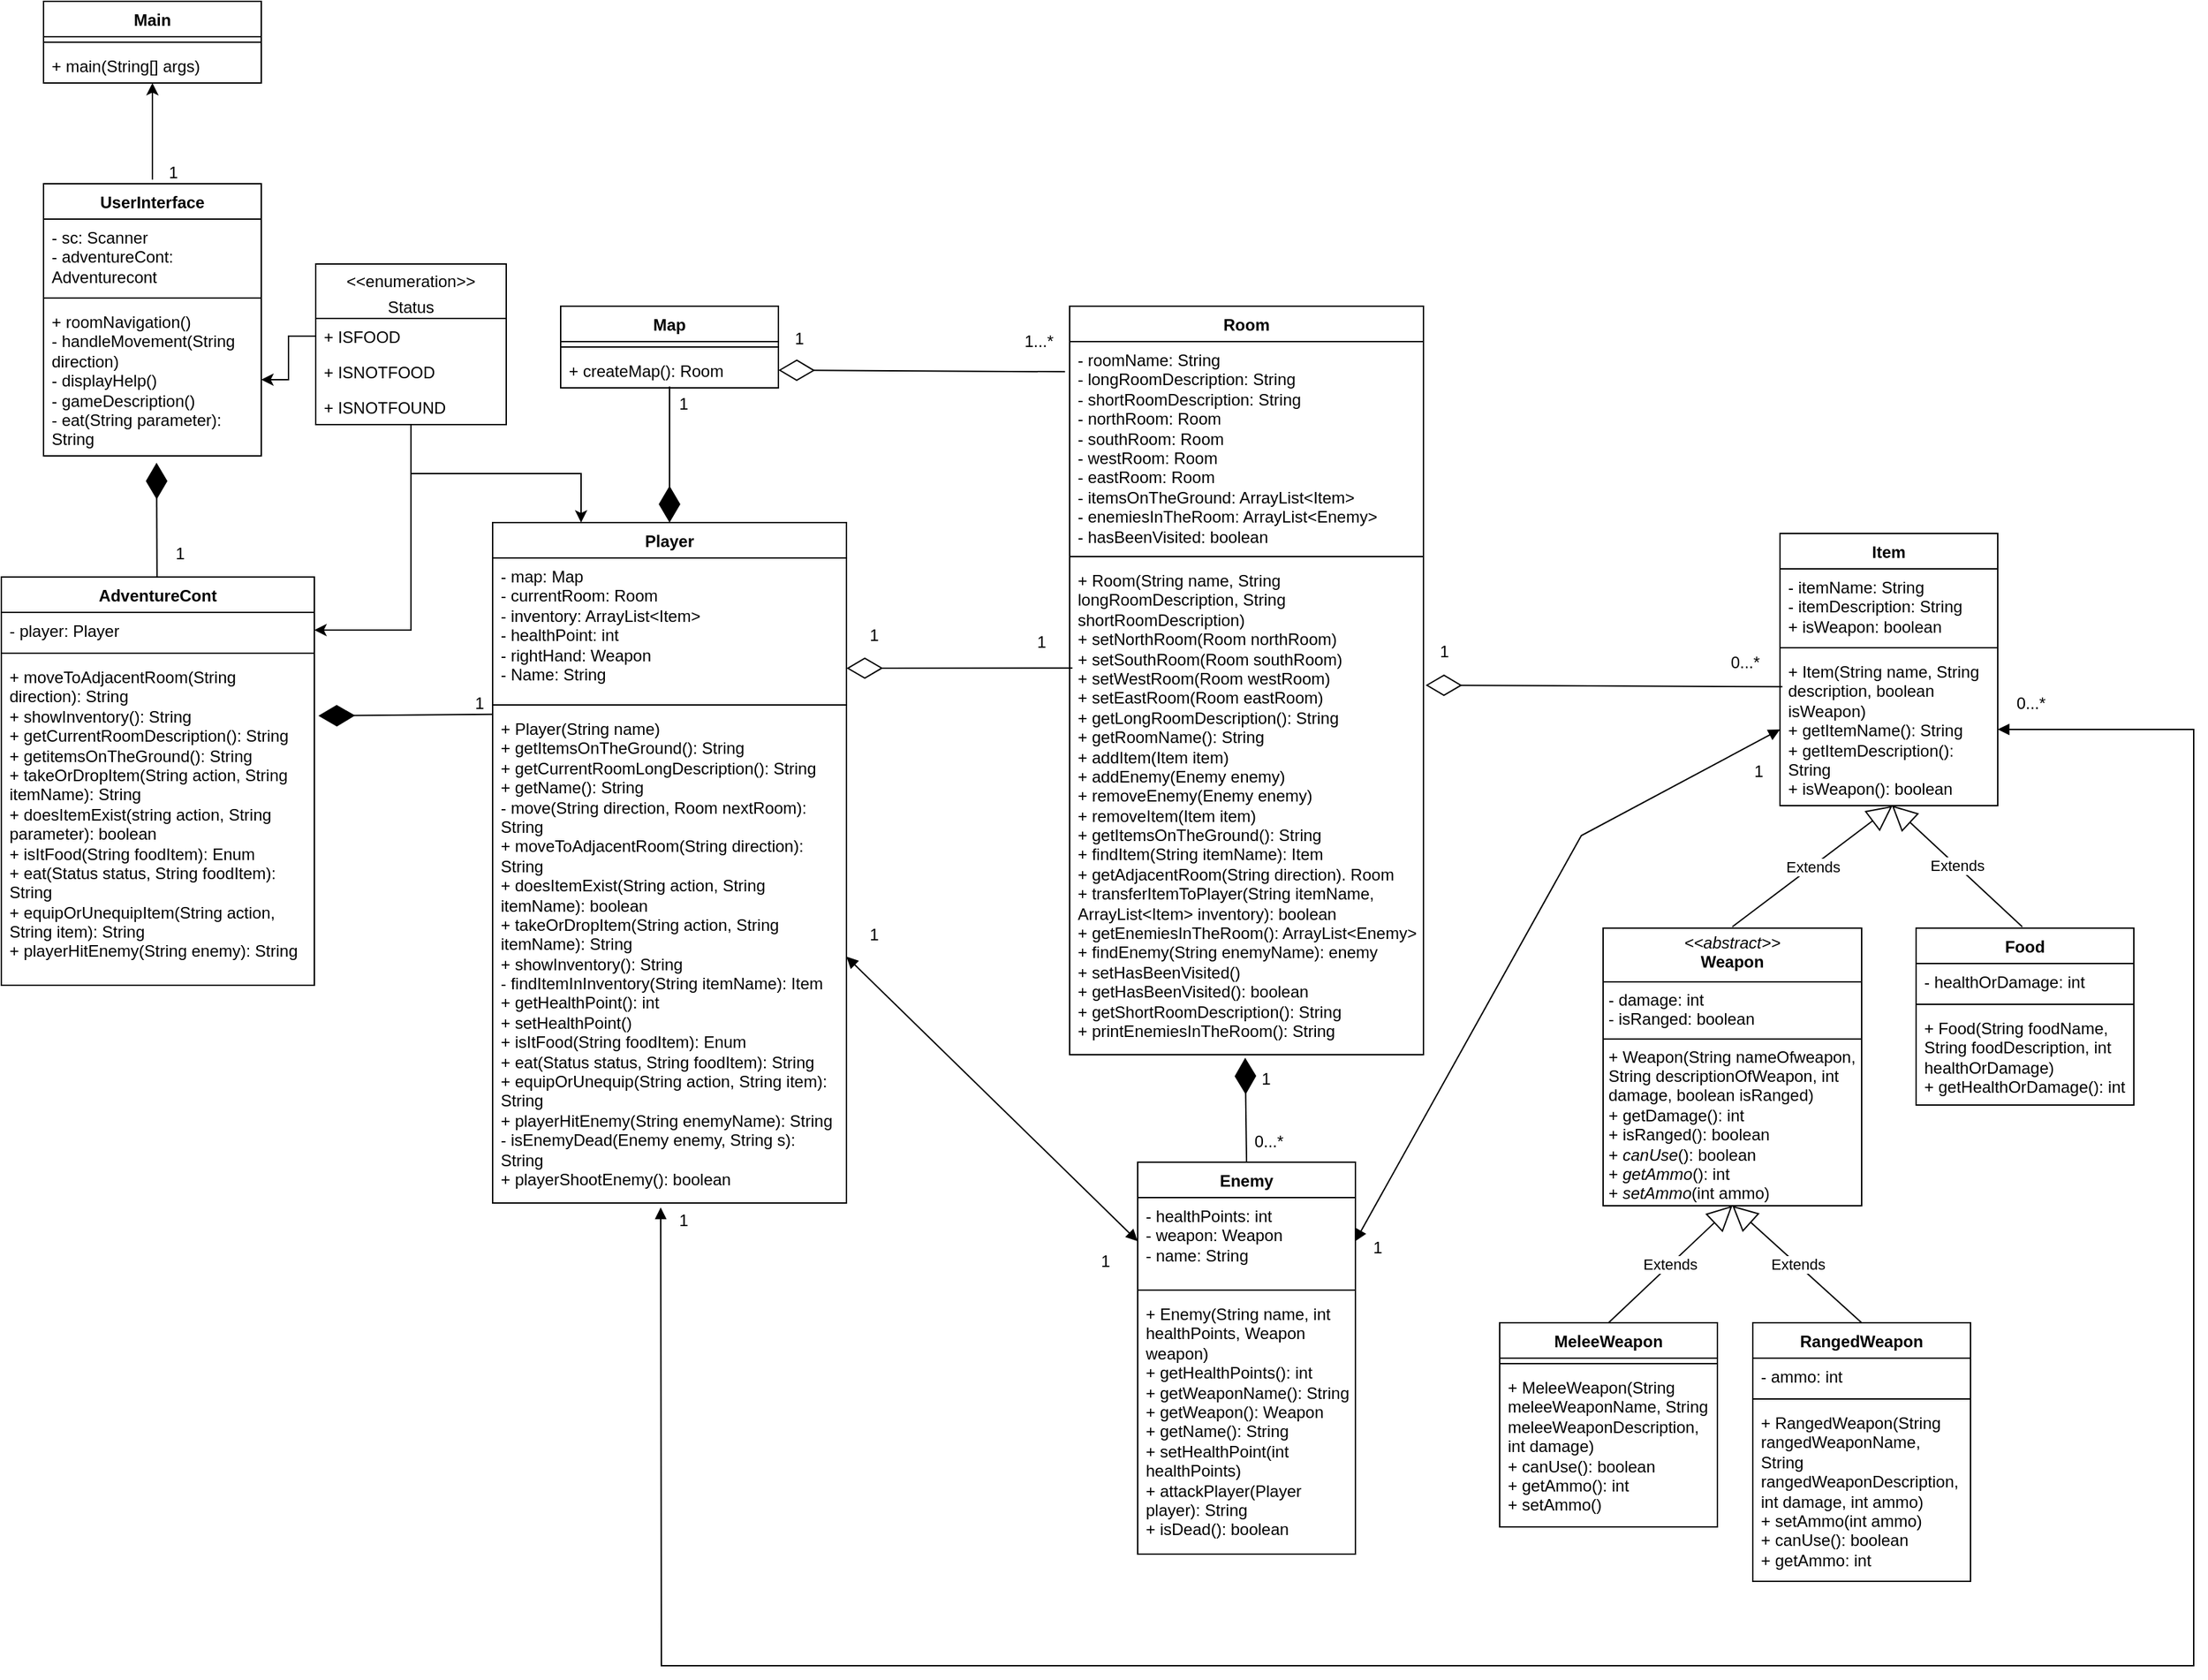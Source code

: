 <mxfile version="24.7.17">
  <diagram id="C5RBs43oDa-KdzZeNtuy" name="Page-1">
    <mxGraphModel grid="1" page="1" gridSize="10" guides="1" tooltips="1" connect="1" arrows="1" fold="1" pageScale="1" pageWidth="827" pageHeight="1169" math="0" shadow="0">
      <root>
        <mxCell id="WIyWlLk6GJQsqaUBKTNV-0" />
        <mxCell id="WIyWlLk6GJQsqaUBKTNV-1" parent="WIyWlLk6GJQsqaUBKTNV-0" />
        <mxCell id="60K_RrwcDUJFlG6VGKw_-0" value="Main" style="swimlane;fontStyle=1;align=center;verticalAlign=top;childLayout=stackLayout;horizontal=1;startSize=26;horizontalStack=0;resizeParent=1;resizeParentMax=0;resizeLast=0;collapsible=1;marginBottom=0;whiteSpace=wrap;html=1;" vertex="1" parent="WIyWlLk6GJQsqaUBKTNV-1">
          <mxGeometry x="-340" y="57" width="160" height="60" as="geometry" />
        </mxCell>
        <mxCell id="60K_RrwcDUJFlG6VGKw_-2" value="" style="line;strokeWidth=1;fillColor=none;align=left;verticalAlign=middle;spacingTop=-1;spacingLeft=3;spacingRight=3;rotatable=0;labelPosition=right;points=[];portConstraint=eastwest;strokeColor=inherit;" vertex="1" parent="60K_RrwcDUJFlG6VGKw_-0">
          <mxGeometry y="26" width="160" height="8" as="geometry" />
        </mxCell>
        <mxCell id="60K_RrwcDUJFlG6VGKw_-3" value="+ main(String[] args)" style="text;strokeColor=none;fillColor=none;align=left;verticalAlign=top;spacingLeft=4;spacingRight=4;overflow=hidden;rotatable=0;points=[[0,0.5],[1,0.5]];portConstraint=eastwest;whiteSpace=wrap;html=1;" vertex="1" parent="60K_RrwcDUJFlG6VGKw_-0">
          <mxGeometry y="34" width="160" height="26" as="geometry" />
        </mxCell>
        <mxCell id="KwHdf3raAaZ1ELIYbFJm-8" value="" style="edgeStyle=orthogonalEdgeStyle;rounded=0;orthogonalLoop=1;jettySize=auto;html=1;" edge="1" parent="WIyWlLk6GJQsqaUBKTNV-1">
          <mxGeometry relative="1" as="geometry">
            <mxPoint x="-260" y="188.0" as="sourcePoint" />
            <mxPoint x="-260" y="117" as="targetPoint" />
          </mxGeometry>
        </mxCell>
        <mxCell id="60K_RrwcDUJFlG6VGKw_-4" value="UserInterface" style="swimlane;fontStyle=1;align=center;verticalAlign=top;childLayout=stackLayout;horizontal=1;startSize=26;horizontalStack=0;resizeParent=1;resizeParentMax=0;resizeLast=0;collapsible=1;marginBottom=0;whiteSpace=wrap;html=1;" vertex="1" parent="WIyWlLk6GJQsqaUBKTNV-1">
          <mxGeometry x="-340" y="191" width="160" height="200" as="geometry" />
        </mxCell>
        <mxCell id="60K_RrwcDUJFlG6VGKw_-5" value="- sc: Scanner&lt;div&gt;- adventureCont: Adventurecont&lt;/div&gt;" style="text;strokeColor=none;fillColor=none;align=left;verticalAlign=top;spacingLeft=4;spacingRight=4;overflow=hidden;rotatable=0;points=[[0,0.5],[1,0.5]];portConstraint=eastwest;whiteSpace=wrap;html=1;" vertex="1" parent="60K_RrwcDUJFlG6VGKw_-4">
          <mxGeometry y="26" width="160" height="54" as="geometry" />
        </mxCell>
        <mxCell id="60K_RrwcDUJFlG6VGKw_-6" value="" style="line;strokeWidth=1;fillColor=none;align=left;verticalAlign=middle;spacingTop=-1;spacingLeft=3;spacingRight=3;rotatable=0;labelPosition=right;points=[];portConstraint=eastwest;strokeColor=inherit;" vertex="1" parent="60K_RrwcDUJFlG6VGKw_-4">
          <mxGeometry y="80" width="160" height="8" as="geometry" />
        </mxCell>
        <mxCell id="60K_RrwcDUJFlG6VGKw_-7" value="+ roomNavigation()&lt;div&gt;- handleMovement(String direction)&lt;/div&gt;&lt;div&gt;- displayHelp()&lt;/div&gt;&lt;div&gt;- gameDescription()&lt;/div&gt;&lt;div&gt;- eat(String parameter): String&lt;/div&gt;" style="text;strokeColor=none;fillColor=none;align=left;verticalAlign=top;spacingLeft=4;spacingRight=4;overflow=hidden;rotatable=0;points=[[0,0.5],[1,0.5]];portConstraint=eastwest;whiteSpace=wrap;html=1;" vertex="1" parent="60K_RrwcDUJFlG6VGKw_-4">
          <mxGeometry y="88" width="160" height="112" as="geometry" />
        </mxCell>
        <mxCell id="60K_RrwcDUJFlG6VGKw_-8" value="Player" style="swimlane;fontStyle=1;align=center;verticalAlign=top;childLayout=stackLayout;horizontal=1;startSize=26;horizontalStack=0;resizeParent=1;resizeParentMax=0;resizeLast=0;collapsible=1;marginBottom=0;whiteSpace=wrap;html=1;" vertex="1" parent="WIyWlLk6GJQsqaUBKTNV-1">
          <mxGeometry x="-10" y="440" width="260" height="500" as="geometry" />
        </mxCell>
        <mxCell id="60K_RrwcDUJFlG6VGKw_-9" value="- map: Map&lt;div&gt;- currentRoom: Room&lt;/div&gt;&lt;div&gt;- inventory: ArrayList&amp;lt;Item&amp;gt;&lt;/div&gt;&lt;div&gt;- healthPoint: int&lt;/div&gt;&lt;div&gt;- rightHand: Weapon&lt;/div&gt;&lt;div&gt;- Name: String&lt;/div&gt;" style="text;strokeColor=none;fillColor=none;align=left;verticalAlign=top;spacingLeft=4;spacingRight=4;overflow=hidden;rotatable=0;points=[[0,0.5],[1,0.5]];portConstraint=eastwest;whiteSpace=wrap;html=1;" vertex="1" parent="60K_RrwcDUJFlG6VGKw_-8">
          <mxGeometry y="26" width="260" height="104" as="geometry" />
        </mxCell>
        <mxCell id="60K_RrwcDUJFlG6VGKw_-10" value="" style="line;strokeWidth=1;fillColor=none;align=left;verticalAlign=middle;spacingTop=-1;spacingLeft=3;spacingRight=3;rotatable=0;labelPosition=right;points=[];portConstraint=eastwest;strokeColor=inherit;" vertex="1" parent="60K_RrwcDUJFlG6VGKw_-8">
          <mxGeometry y="130" width="260" height="8" as="geometry" />
        </mxCell>
        <mxCell id="60K_RrwcDUJFlG6VGKw_-11" value="+ Player(String name)&lt;div&gt;+ getItemsOnTheGround(): String&lt;/div&gt;&lt;div&gt;+ getCurrentRoomLongDescription(): String&lt;/div&gt;&lt;div&gt;+ getName(): String&lt;/div&gt;&lt;div&gt;- move(String direction, Room nextRoom): String&lt;/div&gt;&lt;div&gt;+ moveToAdjacentRoom(String direction): String&lt;/div&gt;&lt;div&gt;+ doesItemExist(String action, String itemName): boolean&lt;/div&gt;&lt;div&gt;+ takeOrDropItem(String action, String itemName): String&lt;/div&gt;&lt;div&gt;+ showInventory(): String&lt;/div&gt;&lt;div&gt;- findItemInInventory(String itemName): Item&lt;/div&gt;&lt;div&gt;+ getHealthPoint(): int&lt;/div&gt;&lt;div&gt;+ setHealthPoint()&lt;/div&gt;&lt;div&gt;+ isItFood(String foodItem): Enum&lt;/div&gt;&lt;div&gt;+ eat(Status status, String foodItem): String&lt;/div&gt;&lt;div&gt;+ equipOrUnequip(String action, String item): String&lt;/div&gt;&lt;div&gt;+ playerHitEnemy(String enemyName): String&lt;/div&gt;&lt;div&gt;- isEnemyDead(Enemy enemy, String s): String&lt;/div&gt;&lt;div&gt;+ playerShootEnemy(): boolean&amp;nbsp;&lt;/div&gt;" style="text;strokeColor=none;fillColor=none;align=left;verticalAlign=top;spacingLeft=4;spacingRight=4;overflow=hidden;rotatable=0;points=[[0,0.5],[1,0.5]];portConstraint=eastwest;whiteSpace=wrap;html=1;" vertex="1" parent="60K_RrwcDUJFlG6VGKw_-8">
          <mxGeometry y="138" width="260" height="362" as="geometry" />
        </mxCell>
        <mxCell id="60K_RrwcDUJFlG6VGKw_-12" value="AdventureCont" style="swimlane;fontStyle=1;align=center;verticalAlign=top;childLayout=stackLayout;horizontal=1;startSize=26;horizontalStack=0;resizeParent=1;resizeParentMax=0;resizeLast=0;collapsible=1;marginBottom=0;whiteSpace=wrap;html=1;" vertex="1" parent="WIyWlLk6GJQsqaUBKTNV-1">
          <mxGeometry x="-371" y="480" width="230" height="300" as="geometry" />
        </mxCell>
        <mxCell id="60K_RrwcDUJFlG6VGKw_-13" value="- player: Player" style="text;strokeColor=none;fillColor=none;align=left;verticalAlign=top;spacingLeft=4;spacingRight=4;overflow=hidden;rotatable=0;points=[[0,0.5],[1,0.5]];portConstraint=eastwest;whiteSpace=wrap;html=1;" vertex="1" parent="60K_RrwcDUJFlG6VGKw_-12">
          <mxGeometry y="26" width="230" height="26" as="geometry" />
        </mxCell>
        <mxCell id="60K_RrwcDUJFlG6VGKw_-14" value="" style="line;strokeWidth=1;fillColor=none;align=left;verticalAlign=middle;spacingTop=-1;spacingLeft=3;spacingRight=3;rotatable=0;labelPosition=right;points=[];portConstraint=eastwest;strokeColor=inherit;" vertex="1" parent="60K_RrwcDUJFlG6VGKw_-12">
          <mxGeometry y="52" width="230" height="8" as="geometry" />
        </mxCell>
        <mxCell id="60K_RrwcDUJFlG6VGKw_-15" value="+ moveToAdjacentRoom(String direction): String&lt;div&gt;+ showInventory(): String&lt;/div&gt;&lt;div&gt;+ getCurrentRoomDescription(): String&lt;/div&gt;&lt;div&gt;+ getitemsOnTheGround(): String&lt;/div&gt;&lt;div&gt;+ takeOrDropItem(String action, String itemName): String&lt;/div&gt;&lt;div&gt;+ doesItemExist(string action, String parameter): boolean&lt;/div&gt;&lt;div&gt;+ isItFood(String foodItem): Enum&lt;/div&gt;&lt;div&gt;+ eat(Status status, String foodItem): String&lt;/div&gt;&lt;div&gt;+ equipOrUnequipItem(String action, String item): String&lt;/div&gt;&lt;div&gt;+ playerHitEnemy(String enemy): String&lt;/div&gt;" style="text;strokeColor=none;fillColor=none;align=left;verticalAlign=top;spacingLeft=4;spacingRight=4;overflow=hidden;rotatable=0;points=[[0,0.5],[1,0.5]];portConstraint=eastwest;whiteSpace=wrap;html=1;" vertex="1" parent="60K_RrwcDUJFlG6VGKw_-12">
          <mxGeometry y="60" width="230" height="240" as="geometry" />
        </mxCell>
        <mxCell id="60K_RrwcDUJFlG6VGKw_-16" value="Map" style="swimlane;fontStyle=1;align=center;verticalAlign=top;childLayout=stackLayout;horizontal=1;startSize=26;horizontalStack=0;resizeParent=1;resizeParentMax=0;resizeLast=0;collapsible=1;marginBottom=0;whiteSpace=wrap;html=1;" vertex="1" parent="WIyWlLk6GJQsqaUBKTNV-1">
          <mxGeometry x="40" y="281" width="160" height="60" as="geometry" />
        </mxCell>
        <mxCell id="60K_RrwcDUJFlG6VGKw_-18" value="" style="line;strokeWidth=1;fillColor=none;align=left;verticalAlign=middle;spacingTop=-1;spacingLeft=3;spacingRight=3;rotatable=0;labelPosition=right;points=[];portConstraint=eastwest;strokeColor=inherit;" vertex="1" parent="60K_RrwcDUJFlG6VGKw_-16">
          <mxGeometry y="26" width="160" height="8" as="geometry" />
        </mxCell>
        <mxCell id="60K_RrwcDUJFlG6VGKw_-19" value="+ createMap(): Room" style="text;strokeColor=none;fillColor=none;align=left;verticalAlign=top;spacingLeft=4;spacingRight=4;overflow=hidden;rotatable=0;points=[[0,0.5],[1,0.5]];portConstraint=eastwest;whiteSpace=wrap;html=1;" vertex="1" parent="60K_RrwcDUJFlG6VGKw_-16">
          <mxGeometry y="34" width="160" height="26" as="geometry" />
        </mxCell>
        <mxCell id="60K_RrwcDUJFlG6VGKw_-20" value="Room" style="swimlane;fontStyle=1;align=center;verticalAlign=top;childLayout=stackLayout;horizontal=1;startSize=26;horizontalStack=0;resizeParent=1;resizeParentMax=0;resizeLast=0;collapsible=1;marginBottom=0;whiteSpace=wrap;html=1;" vertex="1" parent="WIyWlLk6GJQsqaUBKTNV-1">
          <mxGeometry x="414" y="281" width="260" height="550" as="geometry" />
        </mxCell>
        <mxCell id="60K_RrwcDUJFlG6VGKw_-21" value="- roomName: String&lt;div&gt;- longRoomDescription: String&lt;/div&gt;&lt;div&gt;- shortRoomDescription: String&lt;/div&gt;&lt;div&gt;- northRoom: Room&lt;/div&gt;&lt;div&gt;- southRoom: Room&lt;/div&gt;&lt;div&gt;- westRoom: Room&lt;/div&gt;&lt;div&gt;- eastRoom: Room&lt;/div&gt;&lt;div&gt;- itemsOnTheGround: ArrayList&amp;lt;Item&amp;gt;&lt;/div&gt;&lt;div&gt;- enemiesInTheRoom: ArrayList&amp;lt;Enemy&amp;gt;&lt;/div&gt;&lt;div&gt;- hasBeenVisited: boolean&lt;/div&gt;" style="text;strokeColor=none;fillColor=none;align=left;verticalAlign=top;spacingLeft=4;spacingRight=4;overflow=hidden;rotatable=0;points=[[0,0.5],[1,0.5]];portConstraint=eastwest;whiteSpace=wrap;html=1;" vertex="1" parent="60K_RrwcDUJFlG6VGKw_-20">
          <mxGeometry y="26" width="260" height="154" as="geometry" />
        </mxCell>
        <mxCell id="60K_RrwcDUJFlG6VGKw_-22" value="" style="line;strokeWidth=1;fillColor=none;align=left;verticalAlign=middle;spacingTop=-1;spacingLeft=3;spacingRight=3;rotatable=0;labelPosition=right;points=[];portConstraint=eastwest;strokeColor=inherit;" vertex="1" parent="60K_RrwcDUJFlG6VGKw_-20">
          <mxGeometry y="180" width="260" height="8" as="geometry" />
        </mxCell>
        <mxCell id="KwHdf3raAaZ1ELIYbFJm-17" value="+ Room(String name, String longRoomDescription, String shortRoomDescription)&lt;div&gt;+ setNorthRoom(Room northRoom)&lt;/div&gt;&lt;div&gt;+ setSouthRoom(Room southRoom)&lt;/div&gt;&lt;div&gt;+ setWestRoom(Room westRoom)&lt;/div&gt;&lt;div&gt;+ setEastRoom(Room eastRoom)&lt;/div&gt;&lt;div&gt;+ getLongRoomDescription(): String&lt;/div&gt;&lt;div&gt;+ getRoomName(): String&lt;/div&gt;&lt;div&gt;+ addItem(Item item)&lt;/div&gt;&lt;div&gt;+ addEnemy(Enemy enemy)&lt;/div&gt;&lt;div&gt;+ removeEnemy(Enemy enemy)&lt;/div&gt;&lt;div&gt;+ removeItem(Item item)&lt;/div&gt;&lt;div&gt;+ getItemsOnTheGround(): String&lt;/div&gt;&lt;div&gt;+ findItem(String itemName): Item&lt;/div&gt;&lt;div&gt;+ getAdjacentRoom(String direction). Room&lt;/div&gt;&lt;div&gt;+ transferItemToPlayer(String itemName, ArrayList&amp;lt;Item&amp;gt; inventory): boolean&lt;/div&gt;&lt;div&gt;+ getEnemiesInTheRoom(): ArrayList&amp;lt;Enemy&amp;gt;&lt;/div&gt;&lt;div&gt;+ findEnemy(String enemyName): enemy&lt;/div&gt;&lt;div&gt;+ setHasBeenVisited()&lt;/div&gt;&lt;div&gt;+ getHasBeenVisited(): boolean&lt;/div&gt;&lt;div&gt;+ getShortRoomDescription(): String&lt;/div&gt;&lt;div&gt;+ printEnemiesInTheRoom(): String&lt;/div&gt;" style="text;strokeColor=none;fillColor=none;align=left;verticalAlign=top;spacingLeft=4;spacingRight=4;overflow=hidden;rotatable=0;points=[[0,0.5],[1,0.5]];portConstraint=eastwest;whiteSpace=wrap;html=1;" vertex="1" parent="60K_RrwcDUJFlG6VGKw_-20">
          <mxGeometry y="188" width="260" height="362" as="geometry" />
        </mxCell>
        <mxCell id="60K_RrwcDUJFlG6VGKw_-24" value="Item" style="swimlane;fontStyle=1;align=center;verticalAlign=top;childLayout=stackLayout;horizontal=1;startSize=26;horizontalStack=0;resizeParent=1;resizeParentMax=0;resizeLast=0;collapsible=1;marginBottom=0;whiteSpace=wrap;html=1;" vertex="1" parent="WIyWlLk6GJQsqaUBKTNV-1">
          <mxGeometry x="936" y="448" width="160" height="200" as="geometry" />
        </mxCell>
        <mxCell id="60K_RrwcDUJFlG6VGKw_-25" value="- itemName: String&lt;div&gt;- itemDescription: String&lt;/div&gt;&lt;div&gt;+ isWeapon: boolean&lt;/div&gt;" style="text;strokeColor=none;fillColor=none;align=left;verticalAlign=top;spacingLeft=4;spacingRight=4;overflow=hidden;rotatable=0;points=[[0,0.5],[1,0.5]];portConstraint=eastwest;whiteSpace=wrap;html=1;" vertex="1" parent="60K_RrwcDUJFlG6VGKw_-24">
          <mxGeometry y="26" width="160" height="54" as="geometry" />
        </mxCell>
        <mxCell id="60K_RrwcDUJFlG6VGKw_-26" value="" style="line;strokeWidth=1;fillColor=none;align=left;verticalAlign=middle;spacingTop=-1;spacingLeft=3;spacingRight=3;rotatable=0;labelPosition=right;points=[];portConstraint=eastwest;strokeColor=inherit;" vertex="1" parent="60K_RrwcDUJFlG6VGKw_-24">
          <mxGeometry y="80" width="160" height="8" as="geometry" />
        </mxCell>
        <mxCell id="60K_RrwcDUJFlG6VGKw_-27" value="+ Item(String name, String description, boolean isWeapon)&lt;div&gt;+ getItemName(): String&lt;/div&gt;&lt;div&gt;+ getItemDescription(): String&lt;/div&gt;&lt;div&gt;+ isWeapon(): boolean&lt;/div&gt;" style="text;strokeColor=none;fillColor=none;align=left;verticalAlign=top;spacingLeft=4;spacingRight=4;overflow=hidden;rotatable=0;points=[[0,0.5],[1,0.5]];portConstraint=eastwest;whiteSpace=wrap;html=1;" vertex="1" parent="60K_RrwcDUJFlG6VGKw_-24">
          <mxGeometry y="88" width="160" height="112" as="geometry" />
        </mxCell>
        <mxCell id="60K_RrwcDUJFlG6VGKw_-32" value="&lt;p style=&quot;margin:0px;margin-top:4px;text-align:center;&quot;&gt;&lt;i&gt;&amp;lt;&amp;lt;abstract&amp;gt;&amp;gt;&lt;/i&gt;&lt;br&gt;&lt;b&gt;Weapon&lt;/b&gt;&lt;/p&gt;&lt;hr size=&quot;1&quot; style=&quot;border-style:solid;&quot;&gt;&lt;p style=&quot;margin:0px;margin-left:4px;&quot;&gt;- damage: int&lt;br&gt;- isRanged: boolean&lt;/p&gt;&lt;hr size=&quot;1&quot; style=&quot;border-style:solid;&quot;&gt;&lt;p style=&quot;margin:0px;margin-left:4px;&quot;&gt;+ Weapon(String nameOfweapon, String descriptionOfWeapon, int damage, boolean isRanged)&lt;br&gt;+ getDamage(): int&lt;/p&gt;&lt;p style=&quot;margin:0px;margin-left:4px;&quot;&gt;+ isRanged(): boolean&lt;/p&gt;&lt;p style=&quot;margin:0px;margin-left:4px;&quot;&gt;+ &lt;i&gt;canUse&lt;/i&gt;():&lt;i&gt; &lt;/i&gt;boolean&lt;/p&gt;&lt;p style=&quot;margin:0px;margin-left:4px;&quot;&gt;+ &lt;i&gt;getAmmo&lt;/i&gt;():&amp;nbsp;int&lt;/p&gt;&lt;p style=&quot;margin:0px;margin-left:4px;&quot;&gt;+ &lt;i&gt;setAmmo&lt;/i&gt;(int ammo)&amp;nbsp;&lt;/p&gt;" style="verticalAlign=top;align=left;overflow=fill;html=1;whiteSpace=wrap;" vertex="1" parent="WIyWlLk6GJQsqaUBKTNV-1">
          <mxGeometry x="806" y="738" width="190" height="204" as="geometry" />
        </mxCell>
        <mxCell id="60K_RrwcDUJFlG6VGKw_-33" value="RangedWeapon" style="swimlane;fontStyle=1;align=center;verticalAlign=top;childLayout=stackLayout;horizontal=1;startSize=26;horizontalStack=0;resizeParent=1;resizeParentMax=0;resizeLast=0;collapsible=1;marginBottom=0;whiteSpace=wrap;html=1;" vertex="1" parent="WIyWlLk6GJQsqaUBKTNV-1">
          <mxGeometry x="916" y="1028" width="160" height="190" as="geometry" />
        </mxCell>
        <mxCell id="60K_RrwcDUJFlG6VGKw_-34" value="- ammo: int" style="text;strokeColor=none;fillColor=none;align=left;verticalAlign=top;spacingLeft=4;spacingRight=4;overflow=hidden;rotatable=0;points=[[0,0.5],[1,0.5]];portConstraint=eastwest;whiteSpace=wrap;html=1;" vertex="1" parent="60K_RrwcDUJFlG6VGKw_-33">
          <mxGeometry y="26" width="160" height="26" as="geometry" />
        </mxCell>
        <mxCell id="60K_RrwcDUJFlG6VGKw_-35" value="" style="line;strokeWidth=1;fillColor=none;align=left;verticalAlign=middle;spacingTop=-1;spacingLeft=3;spacingRight=3;rotatable=0;labelPosition=right;points=[];portConstraint=eastwest;strokeColor=inherit;" vertex="1" parent="60K_RrwcDUJFlG6VGKw_-33">
          <mxGeometry y="52" width="160" height="8" as="geometry" />
        </mxCell>
        <mxCell id="60K_RrwcDUJFlG6VGKw_-36" value="+ RangedWeapon(String rangedWeaponName, String rangedWeaponDescription, int damage, int ammo)&lt;div&gt;+ setAmmo(int ammo)&lt;/div&gt;&lt;div&gt;+ canUse(): boolean&lt;/div&gt;&lt;div&gt;+ getAmmo: int&lt;/div&gt;" style="text;strokeColor=none;fillColor=none;align=left;verticalAlign=top;spacingLeft=4;spacingRight=4;overflow=hidden;rotatable=0;points=[[0,0.5],[1,0.5]];portConstraint=eastwest;whiteSpace=wrap;html=1;" vertex="1" parent="60K_RrwcDUJFlG6VGKw_-33">
          <mxGeometry y="60" width="160" height="130" as="geometry" />
        </mxCell>
        <mxCell id="60K_RrwcDUJFlG6VGKw_-37" value="MeleeWeapon" style="swimlane;fontStyle=1;align=center;verticalAlign=top;childLayout=stackLayout;horizontal=1;startSize=26;horizontalStack=0;resizeParent=1;resizeParentMax=0;resizeLast=0;collapsible=1;marginBottom=0;whiteSpace=wrap;html=1;" vertex="1" parent="WIyWlLk6GJQsqaUBKTNV-1">
          <mxGeometry x="730" y="1028" width="160" height="150" as="geometry" />
        </mxCell>
        <mxCell id="60K_RrwcDUJFlG6VGKw_-39" value="" style="line;strokeWidth=1;fillColor=none;align=left;verticalAlign=middle;spacingTop=-1;spacingLeft=3;spacingRight=3;rotatable=0;labelPosition=right;points=[];portConstraint=eastwest;strokeColor=inherit;" vertex="1" parent="60K_RrwcDUJFlG6VGKw_-37">
          <mxGeometry y="26" width="160" height="8" as="geometry" />
        </mxCell>
        <mxCell id="60K_RrwcDUJFlG6VGKw_-40" value="+ MeleeWeapon(String meleeWeaponName, String meleeWeaponDescription, int damage)&lt;div&gt;+ canUse(): boolean&lt;/div&gt;&lt;div&gt;+ getAmmo(): int&lt;/div&gt;&lt;div&gt;+ setAmmo()&lt;/div&gt;" style="text;strokeColor=none;fillColor=none;align=left;verticalAlign=top;spacingLeft=4;spacingRight=4;overflow=hidden;rotatable=0;points=[[0,0.5],[1,0.5]];portConstraint=eastwest;whiteSpace=wrap;html=1;" vertex="1" parent="60K_RrwcDUJFlG6VGKw_-37">
          <mxGeometry y="34" width="160" height="116" as="geometry" />
        </mxCell>
        <mxCell id="60K_RrwcDUJFlG6VGKw_-41" value="Enemy" style="swimlane;fontStyle=1;align=center;verticalAlign=top;childLayout=stackLayout;horizontal=1;startSize=26;horizontalStack=0;resizeParent=1;resizeParentMax=0;resizeLast=0;collapsible=1;marginBottom=0;whiteSpace=wrap;html=1;" vertex="1" parent="WIyWlLk6GJQsqaUBKTNV-1">
          <mxGeometry x="464" y="910" width="160" height="288" as="geometry" />
        </mxCell>
        <mxCell id="60K_RrwcDUJFlG6VGKw_-42" value="- healthPoints: int&lt;div&gt;- weapon: Weapon&lt;/div&gt;&lt;div&gt;- name: String&lt;/div&gt;" style="text;strokeColor=none;fillColor=none;align=left;verticalAlign=top;spacingLeft=4;spacingRight=4;overflow=hidden;rotatable=0;points=[[0,0.5],[1,0.5]];portConstraint=eastwest;whiteSpace=wrap;html=1;" vertex="1" parent="60K_RrwcDUJFlG6VGKw_-41">
          <mxGeometry y="26" width="160" height="64" as="geometry" />
        </mxCell>
        <mxCell id="60K_RrwcDUJFlG6VGKw_-43" value="" style="line;strokeWidth=1;fillColor=none;align=left;verticalAlign=middle;spacingTop=-1;spacingLeft=3;spacingRight=3;rotatable=0;labelPosition=right;points=[];portConstraint=eastwest;strokeColor=inherit;" vertex="1" parent="60K_RrwcDUJFlG6VGKw_-41">
          <mxGeometry y="90" width="160" height="8" as="geometry" />
        </mxCell>
        <mxCell id="60K_RrwcDUJFlG6VGKw_-44" value="+ Enemy(String name, int healthPoints, Weapon weapon)&lt;div&gt;+ getHealthPoints(): int&lt;/div&gt;&lt;div&gt;+ getWeaponName(): String&lt;/div&gt;&lt;div&gt;+ getWeapon(): Weapon&lt;/div&gt;&lt;div&gt;+ getName(): String&lt;/div&gt;&lt;div&gt;+ setHealthPoint(int healthPoints)&lt;/div&gt;&lt;div&gt;+ attackPlayer(Player player): String&lt;/div&gt;&lt;div&gt;+ isDead(): boolean&lt;/div&gt;" style="text;strokeColor=none;fillColor=none;align=left;verticalAlign=top;spacingLeft=4;spacingRight=4;overflow=hidden;rotatable=0;points=[[0,0.5],[1,0.5]];portConstraint=eastwest;whiteSpace=wrap;html=1;" vertex="1" parent="60K_RrwcDUJFlG6VGKw_-41">
          <mxGeometry y="98" width="160" height="190" as="geometry" />
        </mxCell>
        <mxCell id="60K_RrwcDUJFlG6VGKw_-45" value="Food" style="swimlane;fontStyle=1;align=center;verticalAlign=top;childLayout=stackLayout;horizontal=1;startSize=26;horizontalStack=0;resizeParent=1;resizeParentMax=0;resizeLast=0;collapsible=1;marginBottom=0;whiteSpace=wrap;html=1;" vertex="1" parent="WIyWlLk6GJQsqaUBKTNV-1">
          <mxGeometry x="1036" y="738" width="160" height="130" as="geometry" />
        </mxCell>
        <mxCell id="60K_RrwcDUJFlG6VGKw_-46" value="- healthOrDamage: int" style="text;strokeColor=none;fillColor=none;align=left;verticalAlign=top;spacingLeft=4;spacingRight=4;overflow=hidden;rotatable=0;points=[[0,0.5],[1,0.5]];portConstraint=eastwest;whiteSpace=wrap;html=1;" vertex="1" parent="60K_RrwcDUJFlG6VGKw_-45">
          <mxGeometry y="26" width="160" height="26" as="geometry" />
        </mxCell>
        <mxCell id="60K_RrwcDUJFlG6VGKw_-47" value="" style="line;strokeWidth=1;fillColor=none;align=left;verticalAlign=middle;spacingTop=-1;spacingLeft=3;spacingRight=3;rotatable=0;labelPosition=right;points=[];portConstraint=eastwest;strokeColor=inherit;" vertex="1" parent="60K_RrwcDUJFlG6VGKw_-45">
          <mxGeometry y="52" width="160" height="8" as="geometry" />
        </mxCell>
        <mxCell id="60K_RrwcDUJFlG6VGKw_-48" value="+ Food(String foodName, String foodDescription, int healthOrDamage)&lt;div&gt;+ getHealthOrDamage(): int&lt;/div&gt;" style="text;strokeColor=none;fillColor=none;align=left;verticalAlign=top;spacingLeft=4;spacingRight=4;overflow=hidden;rotatable=0;points=[[0,0.5],[1,0.5]];portConstraint=eastwest;whiteSpace=wrap;html=1;" vertex="1" parent="60K_RrwcDUJFlG6VGKw_-45">
          <mxGeometry y="60" width="160" height="70" as="geometry" />
        </mxCell>
        <mxCell id="KwHdf3raAaZ1ELIYbFJm-37" style="edgeStyle=orthogonalEdgeStyle;rounded=0;orthogonalLoop=1;jettySize=auto;html=1;entryX=0.25;entryY=0;entryDx=0;entryDy=0;" edge="1" parent="WIyWlLk6GJQsqaUBKTNV-1" source="60K_RrwcDUJFlG6VGKw_-60" target="60K_RrwcDUJFlG6VGKw_-8">
          <mxGeometry relative="1" as="geometry" />
        </mxCell>
        <mxCell id="KwHdf3raAaZ1ELIYbFJm-38" style="edgeStyle=orthogonalEdgeStyle;rounded=0;orthogonalLoop=1;jettySize=auto;html=1;entryX=1;entryY=0.5;entryDx=0;entryDy=0;" edge="1" parent="WIyWlLk6GJQsqaUBKTNV-1" source="60K_RrwcDUJFlG6VGKw_-60" target="60K_RrwcDUJFlG6VGKw_-13">
          <mxGeometry relative="1" as="geometry" />
        </mxCell>
        <mxCell id="60K_RrwcDUJFlG6VGKw_-60" value="&lt;p style=&quot;margin: 4px 0px 0px;&quot;&gt;&amp;lt;&amp;lt;enumeration&amp;gt;&amp;gt;&lt;br&gt;&lt;/p&gt;&lt;p style=&quot;margin: 4px 0px 0px;&quot;&gt;Status&lt;/p&gt;" style="swimlane;fontStyle=0;childLayout=stackLayout;horizontal=1;startSize=40;fillColor=none;horizontalStack=0;resizeParent=1;resizeParentMax=0;resizeLast=0;collapsible=1;marginBottom=0;whiteSpace=wrap;html=1;" vertex="1" parent="WIyWlLk6GJQsqaUBKTNV-1">
          <mxGeometry x="-140" y="250" width="140" height="118" as="geometry" />
        </mxCell>
        <mxCell id="60K_RrwcDUJFlG6VGKw_-61" value="+ ISFOOD" style="text;strokeColor=none;fillColor=none;align=left;verticalAlign=top;spacingLeft=4;spacingRight=4;overflow=hidden;rotatable=0;points=[[0,0.5],[1,0.5]];portConstraint=eastwest;whiteSpace=wrap;html=1;" vertex="1" parent="60K_RrwcDUJFlG6VGKw_-60">
          <mxGeometry y="40" width="140" height="26" as="geometry" />
        </mxCell>
        <mxCell id="60K_RrwcDUJFlG6VGKw_-62" value="+ ISNOTFOOD" style="text;strokeColor=none;fillColor=none;align=left;verticalAlign=top;spacingLeft=4;spacingRight=4;overflow=hidden;rotatable=0;points=[[0,0.5],[1,0.5]];portConstraint=eastwest;whiteSpace=wrap;html=1;" vertex="1" parent="60K_RrwcDUJFlG6VGKw_-60">
          <mxGeometry y="66" width="140" height="26" as="geometry" />
        </mxCell>
        <mxCell id="60K_RrwcDUJFlG6VGKw_-63" value="+ ISNOTFOUND" style="text;strokeColor=none;fillColor=none;align=left;verticalAlign=top;spacingLeft=4;spacingRight=4;overflow=hidden;rotatable=0;points=[[0,0.5],[1,0.5]];portConstraint=eastwest;whiteSpace=wrap;html=1;" vertex="1" parent="60K_RrwcDUJFlG6VGKw_-60">
          <mxGeometry y="92" width="140" height="26" as="geometry" />
        </mxCell>
        <mxCell id="60K_RrwcDUJFlG6VGKw_-64" value="Extends" style="endArrow=block;endSize=16;endFill=0;html=1;rounded=0;exitX=0.5;exitY=0;exitDx=0;exitDy=0;entryX=0.5;entryY=1;entryDx=0;entryDy=0;" edge="1" parent="WIyWlLk6GJQsqaUBKTNV-1" source="60K_RrwcDUJFlG6VGKw_-37" target="60K_RrwcDUJFlG6VGKw_-32">
          <mxGeometry width="160" relative="1" as="geometry">
            <mxPoint x="846" y="1068" as="sourcePoint" />
            <mxPoint x="1006" y="1068" as="targetPoint" />
          </mxGeometry>
        </mxCell>
        <mxCell id="60K_RrwcDUJFlG6VGKw_-65" value="Extends" style="endArrow=block;endSize=16;endFill=0;html=1;rounded=0;exitX=0.5;exitY=0;exitDx=0;exitDy=0;entryX=0.5;entryY=1;entryDx=0;entryDy=0;" edge="1" parent="WIyWlLk6GJQsqaUBKTNV-1" source="60K_RrwcDUJFlG6VGKw_-33" target="60K_RrwcDUJFlG6VGKw_-32">
          <mxGeometry width="160" relative="1" as="geometry">
            <mxPoint x="846" y="1068" as="sourcePoint" />
            <mxPoint x="896" y="928" as="targetPoint" />
          </mxGeometry>
        </mxCell>
        <mxCell id="60K_RrwcDUJFlG6VGKw_-66" value="Extends" style="endArrow=block;endSize=16;endFill=0;html=1;rounded=0;exitX=0.5;exitY=0;exitDx=0;exitDy=0;entryX=0.516;entryY=1.011;entryDx=0;entryDy=0;entryPerimeter=0;" edge="1" parent="WIyWlLk6GJQsqaUBKTNV-1">
          <mxGeometry width="160" relative="1" as="geometry">
            <mxPoint x="901" y="737" as="sourcePoint" />
            <mxPoint x="1018.56" y="648.232" as="targetPoint" />
          </mxGeometry>
        </mxCell>
        <mxCell id="60K_RrwcDUJFlG6VGKw_-67" value="Extends" style="endArrow=block;endSize=16;endFill=0;html=1;rounded=0;exitX=0.5;exitY=0;exitDx=0;exitDy=0;entryX=0.514;entryY=0.999;entryDx=0;entryDy=0;entryPerimeter=0;" edge="1" parent="WIyWlLk6GJQsqaUBKTNV-1" target="60K_RrwcDUJFlG6VGKw_-27">
          <mxGeometry width="160" relative="1" as="geometry">
            <mxPoint x="1114" y="737" as="sourcePoint" />
            <mxPoint x="1019.12" y="649.016" as="targetPoint" />
          </mxGeometry>
        </mxCell>
        <mxCell id="KwHdf3raAaZ1ELIYbFJm-7" value="1" style="text;html=1;align=center;verticalAlign=middle;resizable=0;points=[];autosize=1;strokeColor=none;fillColor=none;rounded=0;" vertex="1" parent="WIyWlLk6GJQsqaUBKTNV-1">
          <mxGeometry x="-255" y="448" width="30" height="30" as="geometry" />
        </mxCell>
        <mxCell id="KwHdf3raAaZ1ELIYbFJm-9" value="1" style="text;html=1;align=center;verticalAlign=middle;resizable=0;points=[];autosize=1;strokeColor=none;fillColor=none;" vertex="1" parent="WIyWlLk6GJQsqaUBKTNV-1">
          <mxGeometry x="-260" y="168" width="30" height="30" as="geometry" />
        </mxCell>
        <mxCell id="KwHdf3raAaZ1ELIYbFJm-14" value="" style="endArrow=diamondThin;endFill=0;endSize=24;html=1;rounded=0;entryX=1;entryY=0.5;entryDx=0;entryDy=0;exitX=-0.013;exitY=0.144;exitDx=0;exitDy=0;exitPerimeter=0;" edge="1" parent="WIyWlLk6GJQsqaUBKTNV-1" source="60K_RrwcDUJFlG6VGKw_-21" target="60K_RrwcDUJFlG6VGKw_-19">
          <mxGeometry width="160" relative="1" as="geometry">
            <mxPoint x="210" y="500" as="sourcePoint" />
            <mxPoint x="370" y="500" as="targetPoint" />
          </mxGeometry>
        </mxCell>
        <mxCell id="KwHdf3raAaZ1ELIYbFJm-15" value="1" style="text;html=1;align=center;verticalAlign=middle;resizable=0;points=[];autosize=1;strokeColor=none;fillColor=none;" vertex="1" parent="WIyWlLk6GJQsqaUBKTNV-1">
          <mxGeometry x="200" y="290" width="30" height="30" as="geometry" />
        </mxCell>
        <mxCell id="KwHdf3raAaZ1ELIYbFJm-16" value="1...*" style="text;html=1;align=center;verticalAlign=middle;resizable=0;points=[];autosize=1;strokeColor=none;fillColor=none;" vertex="1" parent="WIyWlLk6GJQsqaUBKTNV-1">
          <mxGeometry x="371" y="292" width="40" height="30" as="geometry" />
        </mxCell>
        <mxCell id="KwHdf3raAaZ1ELIYbFJm-19" value="1" style="text;html=1;align=center;verticalAlign=middle;resizable=0;points=[];autosize=1;strokeColor=none;fillColor=none;" vertex="1" parent="WIyWlLk6GJQsqaUBKTNV-1">
          <mxGeometry x="378" y="513" width="30" height="30" as="geometry" />
        </mxCell>
        <mxCell id="KwHdf3raAaZ1ELIYbFJm-21" value="0...*" style="text;html=1;align=center;verticalAlign=middle;resizable=0;points=[];autosize=1;strokeColor=none;fillColor=none;" vertex="1" parent="WIyWlLk6GJQsqaUBKTNV-1">
          <mxGeometry x="540" y="880" width="40" height="30" as="geometry" />
        </mxCell>
        <mxCell id="KwHdf3raAaZ1ELIYbFJm-22" value="1" style="text;html=1;align=center;verticalAlign=middle;resizable=0;points=[];autosize=1;strokeColor=none;fillColor=none;" vertex="1" parent="WIyWlLk6GJQsqaUBKTNV-1">
          <mxGeometry x="543" y="834" width="30" height="30" as="geometry" />
        </mxCell>
        <mxCell id="KwHdf3raAaZ1ELIYbFJm-23" value="" style="endArrow=block;startArrow=block;endFill=1;startFill=1;html=1;rounded=0;exitX=1;exitY=0.5;exitDx=0;exitDy=0;entryX=0;entryY=0.5;entryDx=0;entryDy=0;" edge="1" parent="WIyWlLk6GJQsqaUBKTNV-1" source="60K_RrwcDUJFlG6VGKw_-11" target="60K_RrwcDUJFlG6VGKw_-42">
          <mxGeometry width="160" relative="1" as="geometry">
            <mxPoint x="480" y="890" as="sourcePoint" />
            <mxPoint x="640" y="890" as="targetPoint" />
          </mxGeometry>
        </mxCell>
        <mxCell id="KwHdf3raAaZ1ELIYbFJm-24" value="1" style="text;html=1;align=center;verticalAlign=middle;resizable=0;points=[];autosize=1;strokeColor=none;fillColor=none;" vertex="1" parent="WIyWlLk6GJQsqaUBKTNV-1">
          <mxGeometry x="255" y="728" width="30" height="30" as="geometry" />
        </mxCell>
        <mxCell id="KwHdf3raAaZ1ELIYbFJm-25" value="1" style="text;html=1;align=center;verticalAlign=middle;resizable=0;points=[];autosize=1;strokeColor=none;fillColor=none;" vertex="1" parent="WIyWlLk6GJQsqaUBKTNV-1">
          <mxGeometry x="425" y="968" width="30" height="30" as="geometry" />
        </mxCell>
        <mxCell id="KwHdf3raAaZ1ELIYbFJm-28" value="" style="endArrow=diamondThin;endFill=1;endSize=24;html=1;rounded=0;entryX=0.519;entryY=1.045;entryDx=0;entryDy=0;entryPerimeter=0;" edge="1" parent="WIyWlLk6GJQsqaUBKTNV-1" source="60K_RrwcDUJFlG6VGKw_-12" target="60K_RrwcDUJFlG6VGKw_-7">
          <mxGeometry width="160" relative="1" as="geometry">
            <mxPoint x="-100" y="380" as="sourcePoint" />
            <mxPoint x="60" y="380" as="targetPoint" />
          </mxGeometry>
        </mxCell>
        <mxCell id="KwHdf3raAaZ1ELIYbFJm-29" value="" style="endArrow=diamondThin;endFill=1;endSize=24;html=1;rounded=0;entryX=1.013;entryY=0.175;entryDx=0;entryDy=0;entryPerimeter=0;exitX=0;exitY=0.008;exitDx=0;exitDy=0;exitPerimeter=0;" edge="1" parent="WIyWlLk6GJQsqaUBKTNV-1" source="60K_RrwcDUJFlG6VGKw_-11" target="60K_RrwcDUJFlG6VGKw_-15">
          <mxGeometry width="160" relative="1" as="geometry">
            <mxPoint x="20" y="500" as="sourcePoint" />
            <mxPoint x="180" y="500" as="targetPoint" />
          </mxGeometry>
        </mxCell>
        <mxCell id="KwHdf3raAaZ1ELIYbFJm-30" value="&lt;div&gt;1&lt;/div&gt;" style="text;html=1;align=center;verticalAlign=middle;resizable=0;points=[];autosize=1;strokeColor=none;fillColor=none;" vertex="1" parent="WIyWlLk6GJQsqaUBKTNV-1">
          <mxGeometry x="-35" y="558" width="30" height="30" as="geometry" />
        </mxCell>
        <mxCell id="KwHdf3raAaZ1ELIYbFJm-31" value="" style="endArrow=diamondThin;endFill=1;endSize=24;html=1;rounded=0;entryX=0.5;entryY=0;entryDx=0;entryDy=0;exitX=0.5;exitY=0.962;exitDx=0;exitDy=0;exitPerimeter=0;" edge="1" parent="WIyWlLk6GJQsqaUBKTNV-1" source="60K_RrwcDUJFlG6VGKw_-19" target="60K_RrwcDUJFlG6VGKw_-8">
          <mxGeometry width="160" relative="1" as="geometry">
            <mxPoint x="20" y="500" as="sourcePoint" />
            <mxPoint x="180" y="500" as="targetPoint" />
          </mxGeometry>
        </mxCell>
        <mxCell id="KwHdf3raAaZ1ELIYbFJm-32" value="1" style="text;html=1;align=center;verticalAlign=middle;resizable=0;points=[];autosize=1;strokeColor=none;fillColor=none;" vertex="1" parent="WIyWlLk6GJQsqaUBKTNV-1">
          <mxGeometry x="115" y="338" width="30" height="30" as="geometry" />
        </mxCell>
        <mxCell id="KwHdf3raAaZ1ELIYbFJm-33" value="" style="endArrow=diamondThin;endFill=0;endSize=24;html=1;rounded=0;entryX=1;entryY=0.779;entryDx=0;entryDy=0;entryPerimeter=0;exitX=0.008;exitY=0.215;exitDx=0;exitDy=0;exitPerimeter=0;" edge="1" parent="WIyWlLk6GJQsqaUBKTNV-1" source="KwHdf3raAaZ1ELIYbFJm-17" target="60K_RrwcDUJFlG6VGKw_-9">
          <mxGeometry width="160" relative="1" as="geometry">
            <mxPoint x="150" y="460" as="sourcePoint" />
            <mxPoint x="310" y="460" as="targetPoint" />
          </mxGeometry>
        </mxCell>
        <mxCell id="KwHdf3raAaZ1ELIYbFJm-34" value="1" style="text;html=1;align=center;verticalAlign=middle;resizable=0;points=[];autosize=1;strokeColor=none;fillColor=none;" vertex="1" parent="WIyWlLk6GJQsqaUBKTNV-1">
          <mxGeometry x="255" y="508" width="30" height="30" as="geometry" />
        </mxCell>
        <mxCell id="KwHdf3raAaZ1ELIYbFJm-35" value="" style="endArrow=diamondThin;endFill=1;endSize=24;html=1;rounded=0;entryX=0;entryY=-0.024;entryDx=0;entryDy=0;entryPerimeter=0;exitX=0.5;exitY=0;exitDx=0;exitDy=0;" edge="1" parent="WIyWlLk6GJQsqaUBKTNV-1" source="60K_RrwcDUJFlG6VGKw_-41" target="KwHdf3raAaZ1ELIYbFJm-22">
          <mxGeometry width="160" relative="1" as="geometry">
            <mxPoint x="540" y="620" as="sourcePoint" />
            <mxPoint x="700" y="620" as="targetPoint" />
          </mxGeometry>
        </mxCell>
        <mxCell id="KwHdf3raAaZ1ELIYbFJm-36" value="" style="edgeStyle=orthogonalEdgeStyle;rounded=0;orthogonalLoop=1;jettySize=auto;html=1;" edge="1" parent="WIyWlLk6GJQsqaUBKTNV-1" source="60K_RrwcDUJFlG6VGKw_-61" target="60K_RrwcDUJFlG6VGKw_-7">
          <mxGeometry relative="1" as="geometry" />
        </mxCell>
        <mxCell id="KwHdf3raAaZ1ELIYbFJm-39" value="" style="endArrow=diamondThin;endFill=0;endSize=24;html=1;rounded=0;entryX=1.006;entryY=0.25;entryDx=0;entryDy=0;entryPerimeter=0;exitX=0.011;exitY=0.22;exitDx=0;exitDy=0;exitPerimeter=0;" edge="1" parent="WIyWlLk6GJQsqaUBKTNV-1" source="60K_RrwcDUJFlG6VGKw_-27" target="KwHdf3raAaZ1ELIYbFJm-17">
          <mxGeometry width="160" relative="1" as="geometry">
            <mxPoint x="720" y="558" as="sourcePoint" />
            <mxPoint x="880" y="558" as="targetPoint" />
          </mxGeometry>
        </mxCell>
        <mxCell id="KwHdf3raAaZ1ELIYbFJm-40" value="0...*" style="text;html=1;align=center;verticalAlign=middle;resizable=0;points=[];autosize=1;strokeColor=none;fillColor=none;" vertex="1" parent="WIyWlLk6GJQsqaUBKTNV-1">
          <mxGeometry x="890" y="528" width="40" height="30" as="geometry" />
        </mxCell>
        <mxCell id="KwHdf3raAaZ1ELIYbFJm-41" value="1" style="text;html=1;align=center;verticalAlign=middle;resizable=0;points=[];autosize=1;strokeColor=none;fillColor=none;" vertex="1" parent="WIyWlLk6GJQsqaUBKTNV-1">
          <mxGeometry x="674" y="520" width="30" height="30" as="geometry" />
        </mxCell>
        <mxCell id="KwHdf3raAaZ1ELIYbFJm-42" value="" style="endArrow=block;startArrow=block;endFill=1;startFill=1;html=1;rounded=0;entryX=0;entryY=0.5;entryDx=0;entryDy=0;exitX=1;exitY=0.5;exitDx=0;exitDy=0;" edge="1" parent="WIyWlLk6GJQsqaUBKTNV-1" source="60K_RrwcDUJFlG6VGKw_-42" target="60K_RrwcDUJFlG6VGKw_-27">
          <mxGeometry width="160" relative="1" as="geometry">
            <mxPoint x="420" y="700" as="sourcePoint" />
            <mxPoint x="580" y="700" as="targetPoint" />
            <Array as="points">
              <mxPoint x="790" y="670" />
            </Array>
          </mxGeometry>
        </mxCell>
        <mxCell id="KwHdf3raAaZ1ELIYbFJm-43" value="1" style="text;html=1;align=center;verticalAlign=middle;resizable=0;points=[];autosize=1;strokeColor=none;fillColor=none;" vertex="1" parent="WIyWlLk6GJQsqaUBKTNV-1">
          <mxGeometry x="625" y="958" width="30" height="30" as="geometry" />
        </mxCell>
        <mxCell id="KwHdf3raAaZ1ELIYbFJm-44" value="1" style="text;html=1;align=center;verticalAlign=middle;resizable=0;points=[];autosize=1;strokeColor=none;fillColor=none;" vertex="1" parent="WIyWlLk6GJQsqaUBKTNV-1">
          <mxGeometry x="905" y="608" width="30" height="30" as="geometry" />
        </mxCell>
        <mxCell id="KwHdf3raAaZ1ELIYbFJm-45" value="" style="endArrow=block;startArrow=block;endFill=1;startFill=1;html=1;rounded=0;exitX=0.475;exitY=1.009;exitDx=0;exitDy=0;exitPerimeter=0;entryX=1;entryY=0.5;entryDx=0;entryDy=0;strokeColor=default;" edge="1" parent="WIyWlLk6GJQsqaUBKTNV-1" source="60K_RrwcDUJFlG6VGKw_-11" target="60K_RrwcDUJFlG6VGKw_-27">
          <mxGeometry width="160" relative="1" as="geometry">
            <mxPoint x="190" y="810" as="sourcePoint" />
            <mxPoint x="350" y="810" as="targetPoint" />
            <Array as="points">
              <mxPoint x="114" y="1280" />
              <mxPoint x="1240" y="1280" />
              <mxPoint x="1240" y="592" />
            </Array>
          </mxGeometry>
        </mxCell>
        <mxCell id="KwHdf3raAaZ1ELIYbFJm-47" value="0...*" style="text;html=1;align=center;verticalAlign=middle;resizable=0;points=[];autosize=1;strokeColor=none;fillColor=none;" vertex="1" parent="WIyWlLk6GJQsqaUBKTNV-1">
          <mxGeometry x="1100" y="558" width="40" height="30" as="geometry" />
        </mxCell>
        <mxCell id="KwHdf3raAaZ1ELIYbFJm-48" value="1" style="text;html=1;align=center;verticalAlign=middle;resizable=0;points=[];autosize=1;strokeColor=none;fillColor=none;" vertex="1" parent="WIyWlLk6GJQsqaUBKTNV-1">
          <mxGeometry x="115" y="938" width="30" height="30" as="geometry" />
        </mxCell>
      </root>
    </mxGraphModel>
  </diagram>
</mxfile>
